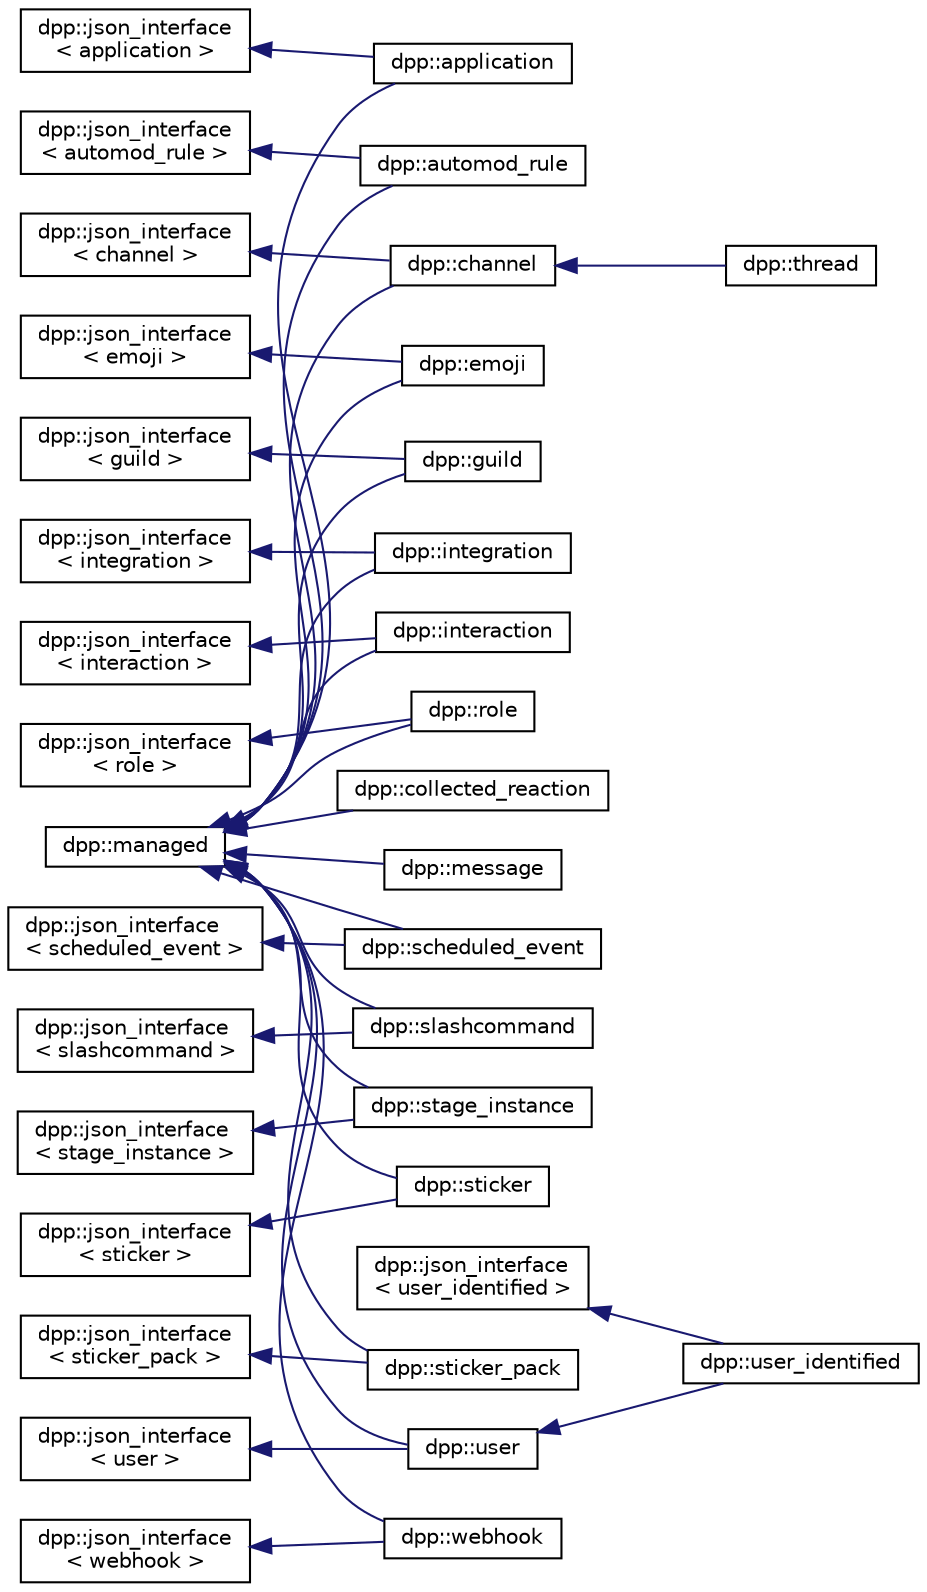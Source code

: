digraph "Graphical Class Hierarchy"
{
 // INTERACTIVE_SVG=YES
 // LATEX_PDF_SIZE
  bgcolor="transparent";
  edge [fontname="Helvetica",fontsize="10",labelfontname="Helvetica",labelfontsize="10"];
  node [fontname="Helvetica",fontsize="10",shape=record];
  rankdir="LR";
  Node0 [label="dpp::json_interface\l\< application \>",height=0.2,width=0.4,color="black",URL="$structdpp_1_1json__interface.html",tooltip=" "];
  Node0 -> Node1 [dir="back",color="midnightblue",fontsize="10",style="solid",fontname="Helvetica"];
  Node1 [label="dpp::application",height=0.2,width=0.4,color="black",URL="$classdpp_1_1application.html",tooltip="The application class represents details of a bot application."];
  Node220 [label="dpp::json_interface\l\< automod_rule \>",height=0.2,width=0.4,color="black",URL="$structdpp_1_1json__interface.html",tooltip=" "];
  Node220 -> Node221 [dir="back",color="midnightblue",fontsize="10",style="solid",fontname="Helvetica"];
  Node221 [label="dpp::automod_rule",height=0.2,width=0.4,color="black",URL="$classdpp_1_1automod__rule.html",tooltip="Represents an automod rule."];
  Node224 [label="dpp::json_interface\l\< channel \>",height=0.2,width=0.4,color="black",URL="$structdpp_1_1json__interface.html",tooltip=" "];
  Node224 -> Node225 [dir="back",color="midnightblue",fontsize="10",style="solid",fontname="Helvetica"];
  Node225 [label="dpp::channel",height=0.2,width=0.4,color="black",URL="$classdpp_1_1channel.html",tooltip="A definition of a discord channel There are one of these for every channel type except threads...."];
  Node225 -> Node226 [dir="back",color="midnightblue",fontsize="10",style="solid",fontname="Helvetica"];
  Node226 [label="dpp::thread",height=0.2,width=0.4,color="black",URL="$classdpp_1_1thread.html",tooltip="A definition of a discord thread. A thread is a superset of a channel. Not to be confused with std::t..."];
  Node237 [label="dpp::json_interface\l\< emoji \>",height=0.2,width=0.4,color="black",URL="$structdpp_1_1json__interface.html",tooltip=" "];
  Node237 -> Node238 [dir="back",color="midnightblue",fontsize="10",style="solid",fontname="Helvetica"];
  Node238 [label="dpp::emoji",height=0.2,width=0.4,color="black",URL="$classdpp_1_1emoji.html",tooltip="Represents an emoji for a dpp::guild."];
  Node239 [label="dpp::json_interface\l\< guild \>",height=0.2,width=0.4,color="black",URL="$structdpp_1_1json__interface.html",tooltip=" "];
  Node239 -> Node240 [dir="back",color="midnightblue",fontsize="10",style="solid",fontname="Helvetica"];
  Node240 [label="dpp::guild",height=0.2,width=0.4,color="black",URL="$classdpp_1_1guild.html",tooltip="Represents a guild on Discord (AKA a server)"];
  Node243 [label="dpp::json_interface\l\< integration \>",height=0.2,width=0.4,color="black",URL="$structdpp_1_1json__interface.html",tooltip=" "];
  Node243 -> Node244 [dir="back",color="midnightblue",fontsize="10",style="solid",fontname="Helvetica"];
  Node244 [label="dpp::integration",height=0.2,width=0.4,color="black",URL="$classdpp_1_1integration.html",tooltip="Represents an integration on a guild, e.g. a connection to twitch."];
  Node245 [label="dpp::json_interface\l\< interaction \>",height=0.2,width=0.4,color="black",URL="$structdpp_1_1json__interface.html",tooltip=" "];
  Node245 -> Node246 [dir="back",color="midnightblue",fontsize="10",style="solid",fontname="Helvetica"];
  Node246 [label="dpp::interaction",height=0.2,width=0.4,color="black",URL="$classdpp_1_1interaction.html",tooltip="An interaction represents a user running a command and arrives via the dpp::cluster::on_interaction_c..."];
  Node257 [label="dpp::json_interface\l\< role \>",height=0.2,width=0.4,color="black",URL="$structdpp_1_1json__interface.html",tooltip=" "];
  Node257 -> Node258 [dir="back",color="midnightblue",fontsize="10",style="solid",fontname="Helvetica"];
  Node258 [label="dpp::role",height=0.2,width=0.4,color="black",URL="$classdpp_1_1role.html",tooltip="Represents a role within a dpp::guild. Roles are combined via logical OR of the permission bitmasks,..."];
  Node259 [label="dpp::json_interface\l\< scheduled_event \>",height=0.2,width=0.4,color="black",URL="$structdpp_1_1json__interface.html",tooltip=" "];
  Node259 -> Node260 [dir="back",color="midnightblue",fontsize="10",style="solid",fontname="Helvetica"];
  Node260 [label="dpp::scheduled_event",height=0.2,width=0.4,color="black",URL="$structdpp_1_1scheduled__event.html",tooltip="A scheduled event."];
  Node263 [label="dpp::json_interface\l\< slashcommand \>",height=0.2,width=0.4,color="black",URL="$structdpp_1_1json__interface.html",tooltip=" "];
  Node263 -> Node264 [dir="back",color="midnightblue",fontsize="10",style="solid",fontname="Helvetica"];
  Node264 [label="dpp::slashcommand",height=0.2,width=0.4,color="black",URL="$classdpp_1_1slashcommand.html",tooltip="Represents an application command, created by your bot either globally, or on a guild."];
  Node265 [label="dpp::json_interface\l\< stage_instance \>",height=0.2,width=0.4,color="black",URL="$structdpp_1_1json__interface.html",tooltip=" "];
  Node265 -> Node266 [dir="back",color="midnightblue",fontsize="10",style="solid",fontname="Helvetica"];
  Node266 [label="dpp::stage_instance",height=0.2,width=0.4,color="black",URL="$structdpp_1_1stage__instance.html",tooltip="A stage instance. Stage instances are like a conference facility, with moderators/speakers and listen..."];
  Node267 [label="dpp::json_interface\l\< sticker \>",height=0.2,width=0.4,color="black",URL="$structdpp_1_1json__interface.html",tooltip=" "];
  Node267 -> Node268 [dir="back",color="midnightblue",fontsize="10",style="solid",fontname="Helvetica"];
  Node268 [label="dpp::sticker",height=0.2,width=0.4,color="black",URL="$structdpp_1_1sticker.html",tooltip="Represents stickers received in messages."];
  Node269 [label="dpp::json_interface\l\< sticker_pack \>",height=0.2,width=0.4,color="black",URL="$structdpp_1_1json__interface.html",tooltip=" "];
  Node269 -> Node270 [dir="back",color="midnightblue",fontsize="10",style="solid",fontname="Helvetica"];
  Node270 [label="dpp::sticker_pack",height=0.2,width=0.4,color="black",URL="$structdpp_1_1sticker__pack.html",tooltip="Represents a sticker pack (the built in groups of stickers that all nitro users get to use)"];
  Node271 [label="dpp::json_interface\l\< user \>",height=0.2,width=0.4,color="black",URL="$structdpp_1_1json__interface.html",tooltip=" "];
  Node271 -> Node272 [dir="back",color="midnightblue",fontsize="10",style="solid",fontname="Helvetica"];
  Node272 [label="dpp::user",height=0.2,width=0.4,color="black",URL="$classdpp_1_1user.html",tooltip="Represents a user on discord. May or may not be a member of a dpp::guild."];
  Node272 -> Node273 [dir="back",color="midnightblue",fontsize="10",style="solid",fontname="Helvetica"];
  Node273 [label="dpp::user_identified",height=0.2,width=0.4,color="black",URL="$classdpp_1_1user__identified.html",tooltip="A user with additional fields only available via the oauth2 identify scope. These are not included in..."];
  Node274 [label="dpp::json_interface\l\< user_identified \>",height=0.2,width=0.4,color="black",URL="$structdpp_1_1json__interface.html",tooltip=" "];
  Node274 -> Node273 [dir="back",color="midnightblue",fontsize="10",style="solid",fontname="Helvetica"];
  Node279 [label="dpp::json_interface\l\< webhook \>",height=0.2,width=0.4,color="black",URL="$structdpp_1_1json__interface.html",tooltip=" "];
  Node279 -> Node280 [dir="back",color="midnightblue",fontsize="10",style="solid",fontname="Helvetica"];
  Node280 [label="dpp::webhook",height=0.2,width=0.4,color="black",URL="$classdpp_1_1webhook.html",tooltip="Represents a discord webhook."];
  Node281 [label="dpp::managed",height=0.2,width=0.4,color="black",URL="$classdpp_1_1managed.html",tooltip="The managed class is the base class for various types that can be stored in a cache that are identifi..."];
  Node281 -> Node1 [dir="back",color="midnightblue",fontsize="10",style="solid",fontname="Helvetica"];
  Node281 -> Node221 [dir="back",color="midnightblue",fontsize="10",style="solid",fontname="Helvetica"];
  Node281 -> Node225 [dir="back",color="midnightblue",fontsize="10",style="solid",fontname="Helvetica"];
  Node281 -> Node282 [dir="back",color="midnightblue",fontsize="10",style="solid",fontname="Helvetica"];
  Node282 [label="dpp::collected_reaction",height=0.2,width=0.4,color="black",URL="$classdpp_1_1collected__reaction.html",tooltip="Represents a reaction. Can be filled for use in a collector."];
  Node281 -> Node238 [dir="back",color="midnightblue",fontsize="10",style="solid",fontname="Helvetica"];
  Node281 -> Node240 [dir="back",color="midnightblue",fontsize="10",style="solid",fontname="Helvetica"];
  Node281 -> Node244 [dir="back",color="midnightblue",fontsize="10",style="solid",fontname="Helvetica"];
  Node281 -> Node246 [dir="back",color="midnightblue",fontsize="10",style="solid",fontname="Helvetica"];
  Node281 -> Node283 [dir="back",color="midnightblue",fontsize="10",style="solid",fontname="Helvetica"];
  Node283 [label="dpp::message",height=0.2,width=0.4,color="black",URL="$structdpp_1_1message.html",tooltip="Represents messages sent and received on Discord."];
  Node281 -> Node258 [dir="back",color="midnightblue",fontsize="10",style="solid",fontname="Helvetica"];
  Node281 -> Node260 [dir="back",color="midnightblue",fontsize="10",style="solid",fontname="Helvetica"];
  Node281 -> Node264 [dir="back",color="midnightblue",fontsize="10",style="solid",fontname="Helvetica"];
  Node281 -> Node266 [dir="back",color="midnightblue",fontsize="10",style="solid",fontname="Helvetica"];
  Node281 -> Node268 [dir="back",color="midnightblue",fontsize="10",style="solid",fontname="Helvetica"];
  Node281 -> Node270 [dir="back",color="midnightblue",fontsize="10",style="solid",fontname="Helvetica"];
  Node281 -> Node272 [dir="back",color="midnightblue",fontsize="10",style="solid",fontname="Helvetica"];
  Node281 -> Node280 [dir="back",color="midnightblue",fontsize="10",style="solid",fontname="Helvetica"];
}
